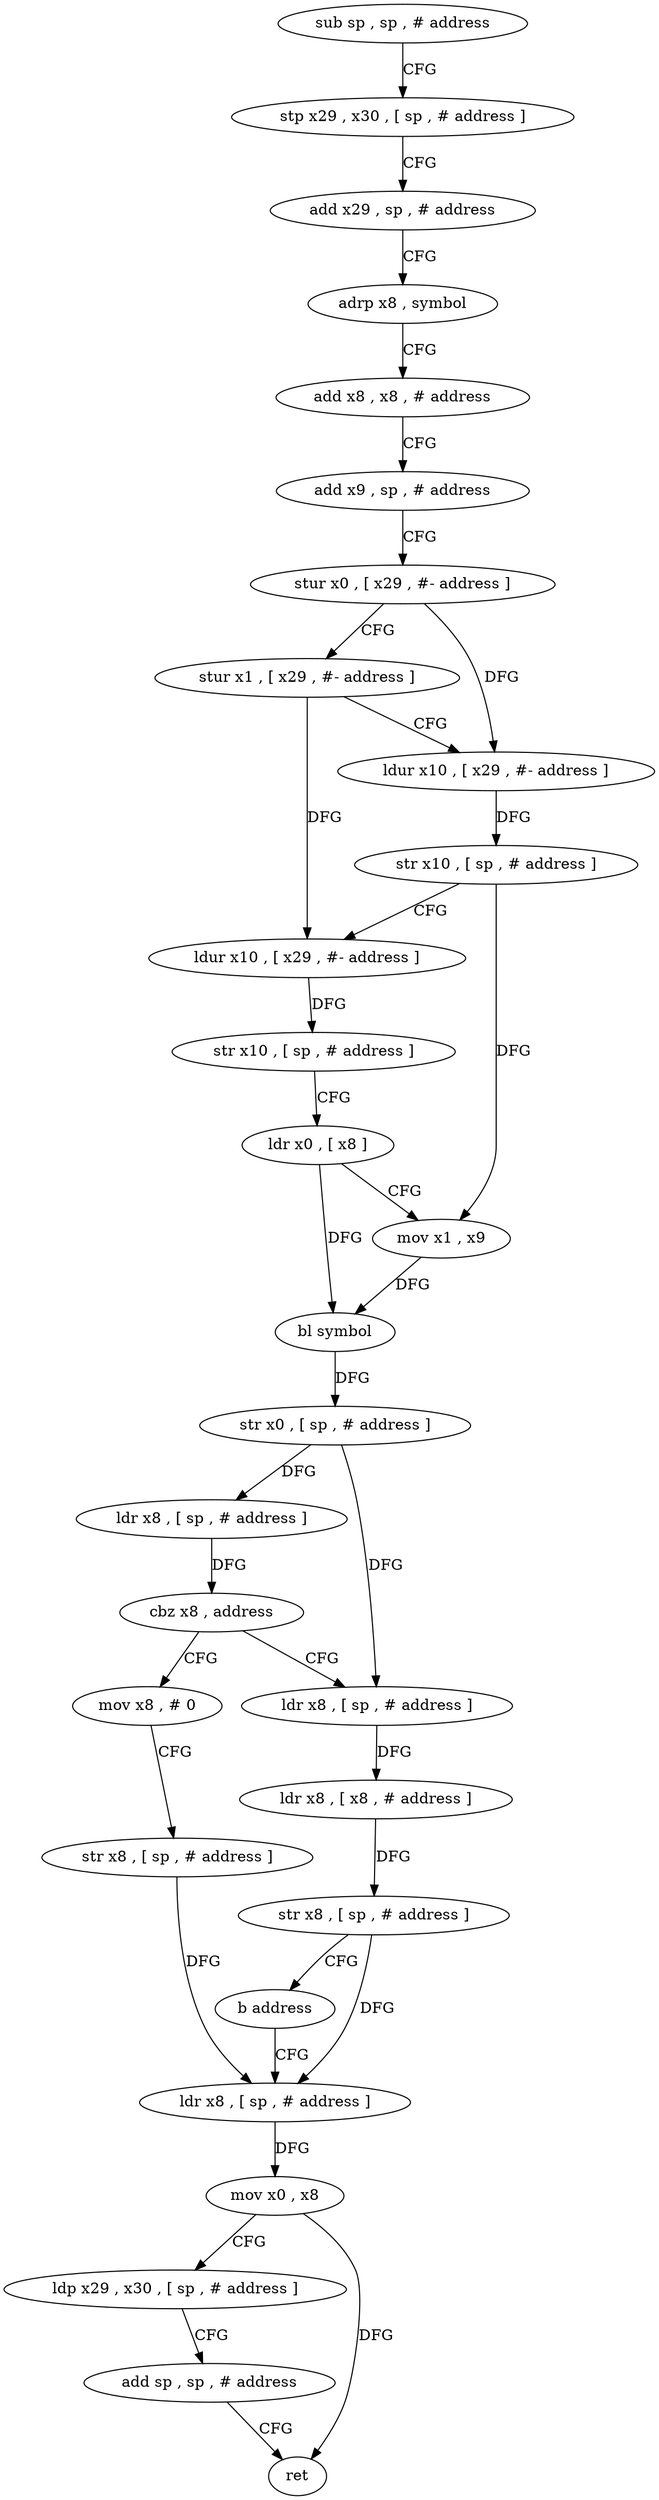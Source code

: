 digraph "func" {
"4243968" [label = "sub sp , sp , # address" ]
"4243972" [label = "stp x29 , x30 , [ sp , # address ]" ]
"4243976" [label = "add x29 , sp , # address" ]
"4243980" [label = "adrp x8 , symbol" ]
"4243984" [label = "add x8 , x8 , # address" ]
"4243988" [label = "add x9 , sp , # address" ]
"4243992" [label = "stur x0 , [ x29 , #- address ]" ]
"4243996" [label = "stur x1 , [ x29 , #- address ]" ]
"4244000" [label = "ldur x10 , [ x29 , #- address ]" ]
"4244004" [label = "str x10 , [ sp , # address ]" ]
"4244008" [label = "ldur x10 , [ x29 , #- address ]" ]
"4244012" [label = "str x10 , [ sp , # address ]" ]
"4244016" [label = "ldr x0 , [ x8 ]" ]
"4244020" [label = "mov x1 , x9" ]
"4244024" [label = "bl symbol" ]
"4244028" [label = "str x0 , [ sp , # address ]" ]
"4244032" [label = "ldr x8 , [ sp , # address ]" ]
"4244036" [label = "cbz x8 , address" ]
"4244056" [label = "mov x8 , # 0" ]
"4244040" [label = "ldr x8 , [ sp , # address ]" ]
"4244060" [label = "str x8 , [ sp , # address ]" ]
"4244064" [label = "ldr x8 , [ sp , # address ]" ]
"4244044" [label = "ldr x8 , [ x8 , # address ]" ]
"4244048" [label = "str x8 , [ sp , # address ]" ]
"4244052" [label = "b address" ]
"4244068" [label = "mov x0 , x8" ]
"4244072" [label = "ldp x29 , x30 , [ sp , # address ]" ]
"4244076" [label = "add sp , sp , # address" ]
"4244080" [label = "ret" ]
"4243968" -> "4243972" [ label = "CFG" ]
"4243972" -> "4243976" [ label = "CFG" ]
"4243976" -> "4243980" [ label = "CFG" ]
"4243980" -> "4243984" [ label = "CFG" ]
"4243984" -> "4243988" [ label = "CFG" ]
"4243988" -> "4243992" [ label = "CFG" ]
"4243992" -> "4243996" [ label = "CFG" ]
"4243992" -> "4244000" [ label = "DFG" ]
"4243996" -> "4244000" [ label = "CFG" ]
"4243996" -> "4244008" [ label = "DFG" ]
"4244000" -> "4244004" [ label = "DFG" ]
"4244004" -> "4244008" [ label = "CFG" ]
"4244004" -> "4244020" [ label = "DFG" ]
"4244008" -> "4244012" [ label = "DFG" ]
"4244012" -> "4244016" [ label = "CFG" ]
"4244016" -> "4244020" [ label = "CFG" ]
"4244016" -> "4244024" [ label = "DFG" ]
"4244020" -> "4244024" [ label = "DFG" ]
"4244024" -> "4244028" [ label = "DFG" ]
"4244028" -> "4244032" [ label = "DFG" ]
"4244028" -> "4244040" [ label = "DFG" ]
"4244032" -> "4244036" [ label = "DFG" ]
"4244036" -> "4244056" [ label = "CFG" ]
"4244036" -> "4244040" [ label = "CFG" ]
"4244056" -> "4244060" [ label = "CFG" ]
"4244040" -> "4244044" [ label = "DFG" ]
"4244060" -> "4244064" [ label = "DFG" ]
"4244064" -> "4244068" [ label = "DFG" ]
"4244044" -> "4244048" [ label = "DFG" ]
"4244048" -> "4244052" [ label = "CFG" ]
"4244048" -> "4244064" [ label = "DFG" ]
"4244052" -> "4244064" [ label = "CFG" ]
"4244068" -> "4244072" [ label = "CFG" ]
"4244068" -> "4244080" [ label = "DFG" ]
"4244072" -> "4244076" [ label = "CFG" ]
"4244076" -> "4244080" [ label = "CFG" ]
}
